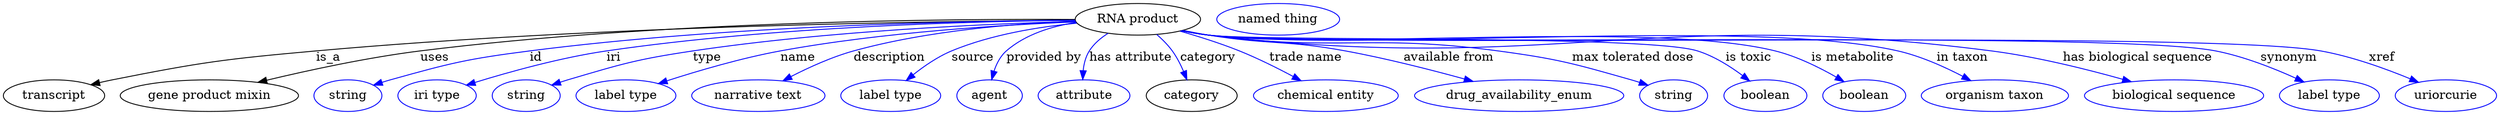 digraph {
	graph [bb="0,0,2820.4,123"];
	node [label="\N"];
	"RNA product"	[height=0.5,
		label="RNA product",
		pos="1285.2,105",
		width=1.9679];
	transcript	[height=0.5,
		pos="57.195,18",
		width=1.5887];
	"RNA product" -> transcript	[label=is_a,
		lp="368.19,61.5",
		pos="e,98.933,30.491 1214.4,103.85 1058.6,102.98 674.37,97.809 354.19,69 250.9,59.706 224.9,56.298 123.19,36 118.51,35.065 113.66,34.002 \
108.82,32.875"];
	"gene product mixin"	[height=0.5,
		pos="233.19,18",
		width=2.7984];
	"RNA product" -> "gene product mixin"	[label=uses,
		lp="487.69,61.5",
		pos="e,288.07,33.205 1214.1,104.85 1072.2,105.69 744.17,103.31 471.19,69 411.94,61.553 345.51,47.073 297.93,35.603"];
	id	[color=blue,
		height=0.5,
		label=string,
		pos="390.19,18",
		width=1.0652];
	"RNA product" -> id	[color=blue,
		label=id,
		lp="602.19,61.5",
		pos="e,419.19,29.966 1214.3,104.05 1089,103.33 820.01,98.147 595.19,69 524.48,59.833 506.84,55.278 438.19,36 435.09,35.128 431.89,34.158 \
428.69,33.138",
		style=solid];
	iri	[color=blue,
		height=0.5,
		label="iri type",
		pos="491.19,18",
		width=1.2277];
	"RNA product" -> iri	[color=blue,
		label=iri,
		lp="690.19,61.5",
		pos="e,524.21,29.992 1214.2,103.97 1101.1,103 873.06,97.295 682.19,69 630.37,61.317 572.35,44.986 534,33.071",
		style=solid];
	type	[color=blue,
		height=0.5,
		label=string,
		pos="592.19,18",
		width=1.0652];
	"RNA product" -> type	[color=blue,
		label=type,
		lp="796.19,61.5",
		pos="e,620.85,29.968 1214.5,102.68 1116.5,100.04 934.01,92.177 780.19,69 716.55,59.411 700.9,54.31 639.19,36 636.29,35.139 633.31,34.197 \
630.32,33.212",
		style=solid];
	name	[color=blue,
		height=0.5,
		label="label type",
		pos="705.19,18",
		width=1.5707];
	"RNA product" -> name	[color=blue,
		label=name,
		lp="898.19,61.5",
		pos="e,741.81,31.852 1215.1,102.13 1133.6,99.001 995.17,90.716 878.19,69 834.55,60.897 786.1,46.402 751.6,35.098",
		style=solid];
	description	[color=blue,
		height=0.5,
		label="narrative text",
		pos="855.19,18",
		width=2.0943];
	"RNA product" -> description	[color=blue,
		label=description,
		lp="1001.7,61.5",
		pos="e,882.55,35.021 1214.7,103.1 1148.2,100.69 1046.3,92.935 961.19,69 937.01,62.199 911.51,50.33 891.57,39.863",
		style=solid];
	source	[color=blue,
		height=0.5,
		label="label type",
		pos="1005.2,18",
		width=1.5707];
	"RNA product" -> source	[color=blue,
		label=source,
		lp="1095.2,61.5",
		pos="e,1021.9,35.367 1215.8,101.15 1172.8,97.349 1117,88.665 1071.2,69 1056.1,62.508 1041.3,51.813 1029.5,41.977",
		style=solid];
	"provided by"	[color=blue,
		height=0.5,
		label=agent,
		pos="1117.2,18",
		width=1.0291];
	"RNA product" -> "provided by"	[color=blue,
		label="provided by",
		lp="1174.7,61.5",
		pos="e,1118.1,36.109 1223.2,96.228 1186.8,90.478 1145.5,81.473 1132.2,69 1125.8,63.014 1122.1,54.417 1120,46.035",
		style=solid];
	"has attribute"	[color=blue,
		height=0.5,
		label=attribute,
		pos="1224.2,18",
		width=1.4443];
	"RNA product" -> "has attribute"	[color=blue,
		label="has attribute",
		lp="1272.2,61.5",
		pos="e,1220.5,36.342 1247.3,89.659 1238.6,84.504 1230.3,77.733 1225.2,69 1221.3,62.31 1220,54.197 1219.9,46.47",
		style=solid];
	category	[height=0.5,
		pos="1345.2,18",
		width=1.4263];
	"RNA product" -> category	[color=blue,
		label=category,
		lp="1363.7,61.5",
		pos="e,1339.7,36.124 1306.1,87.577 1312.1,82.122 1318.4,75.713 1323.2,69 1328.3,61.869 1332.6,53.37 1336,45.42",
		style=solid];
	"trade name"	[color=blue,
		height=0.5,
		label="chemical entity",
		pos="1496.2,18",
		width=2.2748];
	"RNA product" -> "trade name"	[color=blue,
		label="trade name",
		lp="1473.2,61.5",
		pos="e,1468.4,35.019 1332.4,91.541 1353.2,85.542 1377.7,77.749 1399.2,69 1419.7,60.66 1441.6,49.537 1459.5,39.9",
		style=solid];
	"available from"	[color=blue,
		height=0.5,
		label=drug_availability_enum,
		pos="1714.2,18",
		width=3.2858];
	"RNA product" -> "available from"	[color=blue,
		label="available from",
		lp="1635.7,61.5",
		pos="e,1662.2,34.282 1336.1,92.308 1345.4,90.376 1355.1,88.513 1364.2,87 1432.2,75.739 1450.4,81.545 1518.2,69 1563.5,60.608 1613.9,47.676 \
1652.2,37.066",
		style=solid];
	"max tolerated dose"	[color=blue,
		height=0.5,
		label=string,
		pos="1889.2,18",
		width=1.0652];
	"RNA product" -> "max tolerated dose"	[color=blue,
		label="max tolerated dose",
		lp="1844.2,61.5",
		pos="e,1860.2,29.922 1334.7,92.101 1344.4,90.117 1354.6,88.288 1364.2,87 1508.5,67.63 1547,88.701 1691.2,69 1758.8,59.761 1775.6,54.764 \
1841.2,36 1844.3,35.113 1847.5,34.133 1850.7,33.106",
		style=solid];
	"is toxic"	[color=blue,
		height=0.5,
		label=boolean,
		pos="1992.2,18",
		width=1.2999];
	"RNA product" -> "is toxic"	[color=blue,
		label="is toxic",
		lp="1974.2,61.5",
		pos="e,1974.6,34.897 1334.3,92.015 1344.1,90.011 1354.4,88.198 1364.2,87 1425.2,79.503 1858.7,87.77 1917.2,69 1935.2,63.223 1952.9,51.75 \
1966.6,41.25",
		style=solid];
	"is metabolite"	[color=blue,
		height=0.5,
		label=boolean,
		pos="2104.2,18",
		width=1.2999];
	"RNA product" -> "is metabolite"	[color=blue,
		label="is metabolite",
		lp="2092.2,61.5",
		pos="e,2081.5,33.973 1334.3,91.98 1344.1,89.98 1354.4,88.176 1364.2,87 1505.4,69.962 1866.2,103.63 2004.2,69 2028.5,62.91 2053.6,50.275 \
2072.7,39.231",
		style=solid];
	"in taxon"	[color=blue,
		height=0.5,
		label="organism taxon",
		pos="2252.2,18",
		width=2.3109];
	"RNA product" -> "in taxon"	[color=blue,
		label="in taxon",
		lp="2216.2,61.5",
		pos="e,2225.1,35.224 1334.3,91.942 1344.1,89.944 1354.4,88.152 1364.2,87 1536.2,66.696 1974.5,107.9 2143.2,69 2168.7,63.119 2195.5,50.952 \
2216.1,40.093",
		style=solid];
	"has biological sequence"	[color=blue,
		height=0.5,
		label="biological sequence",
		pos="2455.2,18",
		width=2.8164];
	"RNA product" -> "has biological sequence"	[color=blue,
		label="has biological sequence",
		lp="2414.7,61.5",
		pos="e,2406.6,33.959 1334.3,91.92 1344.1,89.925 1354.4,88.138 1364.2,87 1755,41.409 1859.1,119.7 2249.2,69 2299.8,62.428 2356,48.32 2396.9,\
36.761",
		style=solid];
	synonym	[color=blue,
		height=0.5,
		label="label type",
		pos="2631.2,18",
		width=1.5707];
	"RNA product" -> synonym	[color=blue,
		label=synonym,
		lp="2586.2,61.5",
		pos="e,2602.6,33.588 1334.3,91.885 1344.1,89.893 1354.4,88.116 1364.2,87 1489.9,72.617 2379,93.414 2503.2,69 2534.7,62.798 2568.6,49.267 \
2593.5,37.843",
		style=solid];
	xref	[color=blue,
		height=0.5,
		label=uriorcurie,
		pos="2763.2,18",
		width=1.5887];
	"RNA product" -> xref	[color=blue,
		label=xref,
		lp="2691.7,61.5",
		pos="e,2732.4,33.242 1334.3,91.874 1344.1,89.882 1354.4,88.109 1364.2,87 1503.1,71.219 2484.6,93.689 2622.2,69 2657.3,62.701 2695.3,48.775 \
2723,37.215",
		style=solid];
	"named thing_category"	[color=blue,
		height=0.5,
		label="named thing",
		pos="1443.2,105",
		width=1.9318];
}
